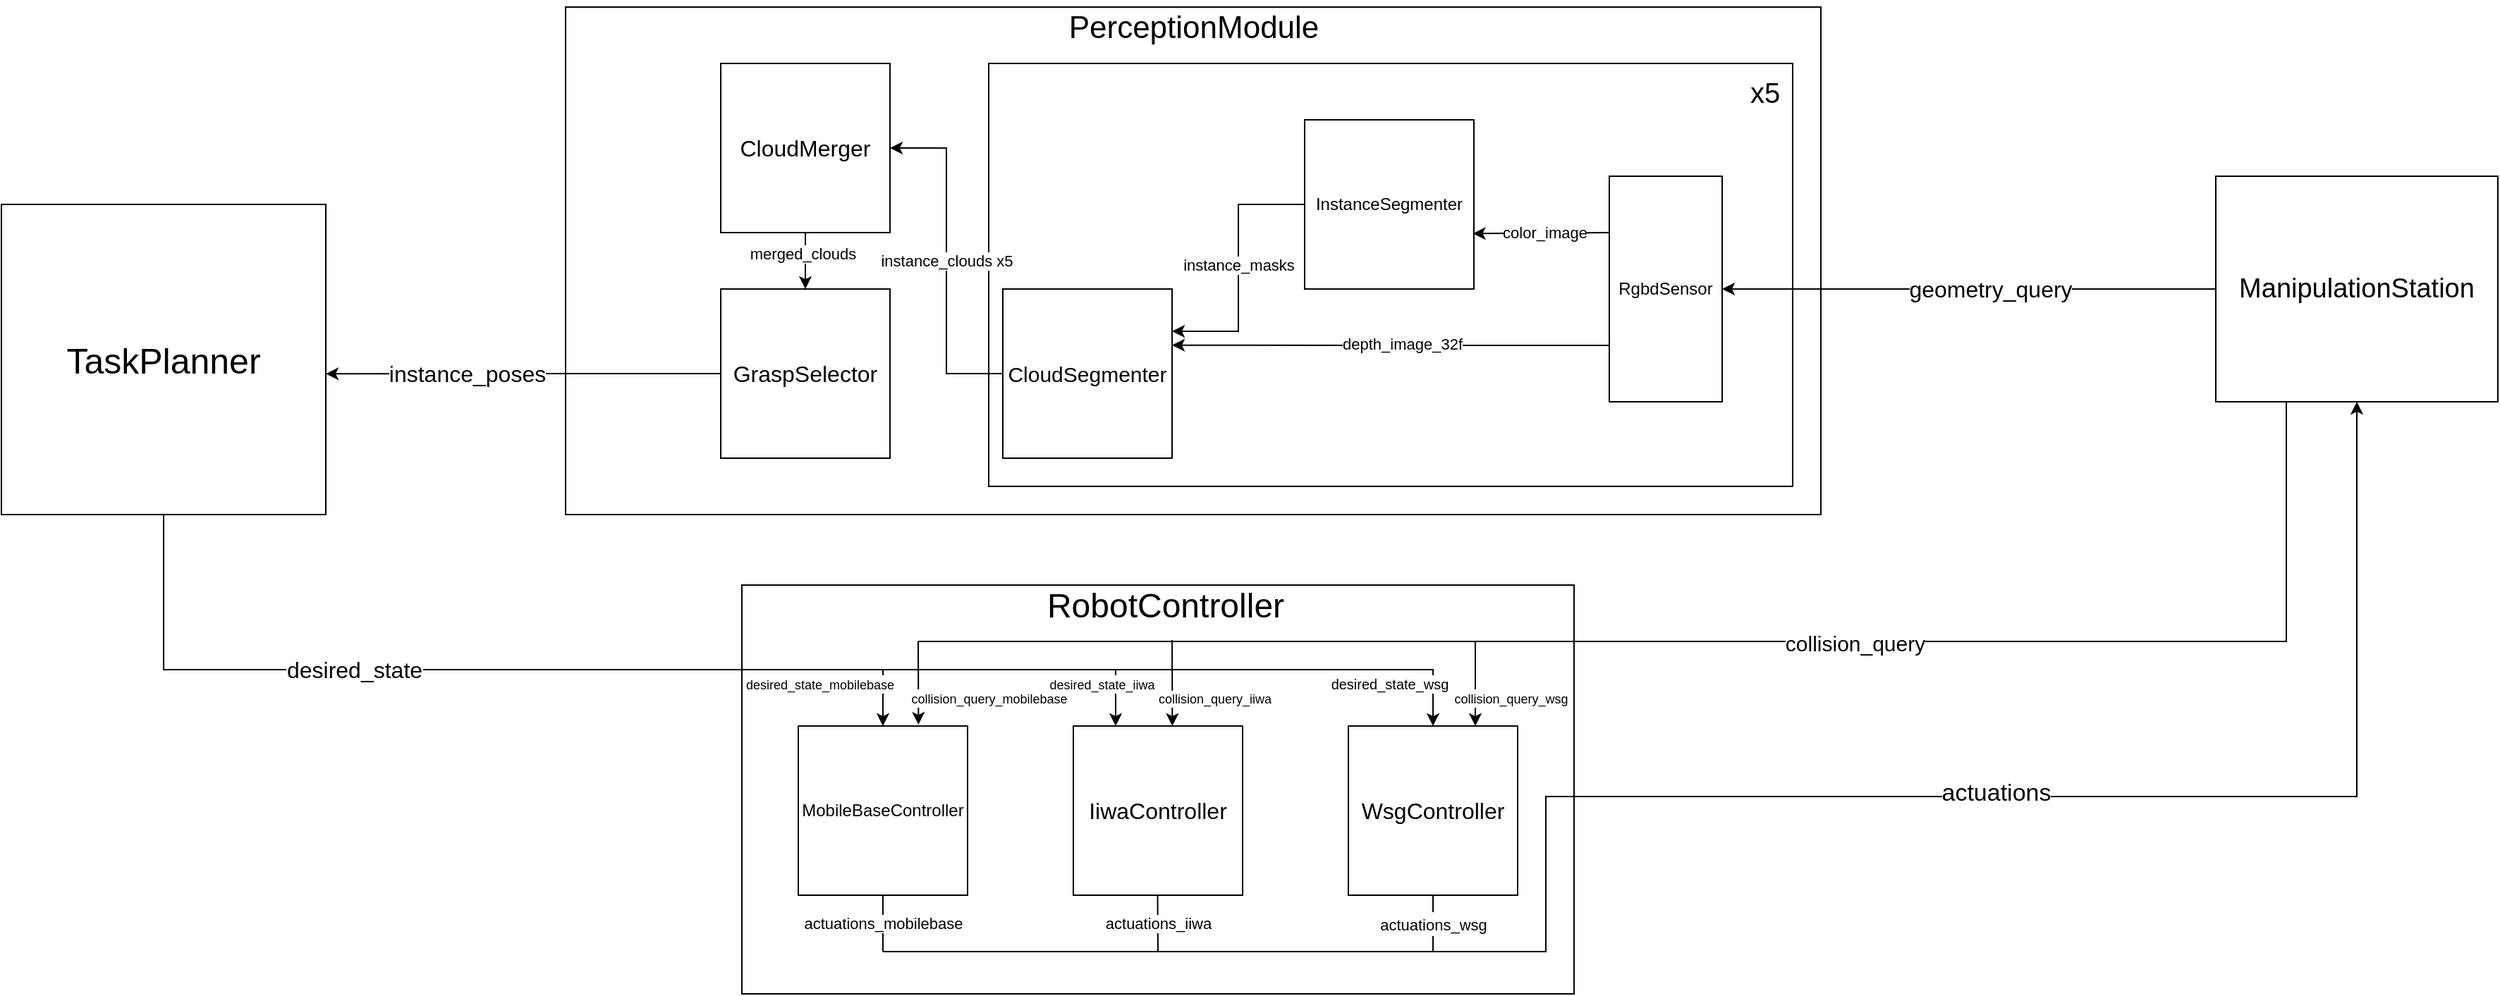 <mxfile version="20.8.5" type="github">
  <diagram name="Sayfa -1" id="WJEy929Vqr7CCAXMALEf">
    <mxGraphModel dx="2442" dy="2051" grid="1" gridSize="10" guides="1" tooltips="1" connect="1" arrows="1" fold="1" page="1" pageScale="1" pageWidth="827" pageHeight="1169" math="0" shadow="0">
      <root>
        <mxCell id="0" />
        <mxCell id="1" parent="0" />
        <mxCell id="O2Y9uoJnkg4-4UFeQE4T-18" value="" style="whiteSpace=wrap;html=1;fillColor=none;" parent="1" vertex="1">
          <mxGeometry x="70" y="40" width="570" height="300" as="geometry" />
        </mxCell>
        <mxCell id="O2Y9uoJnkg4-4UFeQE4T-13" value="" style="rounded=0;whiteSpace=wrap;html=1;fillColor=none;" parent="1" vertex="1">
          <mxGeometry x="-230" width="890" height="360" as="geometry" />
        </mxCell>
        <mxCell id="6q1SLPd2zr53pur7Lyud-6" style="edgeStyle=orthogonalEdgeStyle;rounded=0;orthogonalLoop=1;jettySize=auto;html=1;exitX=0;exitY=0.5;exitDx=0;exitDy=0;entryX=1;entryY=0.5;entryDx=0;entryDy=0;" parent="1" source="6q1SLPd2zr53pur7Lyud-1" target="6q1SLPd2zr53pur7Lyud-2" edge="1">
          <mxGeometry relative="1" as="geometry" />
        </mxCell>
        <mxCell id="6q1SLPd2zr53pur7Lyud-7" value="&lt;font style=&quot;font-size: 16px;&quot;&gt;geometry_query&lt;/font&gt;" style="edgeLabel;html=1;align=center;verticalAlign=middle;resizable=0;points=[];" parent="6q1SLPd2zr53pur7Lyud-6" vertex="1" connectable="0">
          <mxGeometry x="0.25" relative="1" as="geometry">
            <mxPoint x="59" as="offset" />
          </mxGeometry>
        </mxCell>
        <mxCell id="fiaP4tx_Z6gn-Fapyr-j-28" style="edgeStyle=orthogonalEdgeStyle;rounded=0;orthogonalLoop=1;jettySize=auto;html=1;exitX=0.25;exitY=1;exitDx=0;exitDy=0;entryX=0.75;entryY=0;entryDx=0;entryDy=0;strokeWidth=1;fontSize=24;startArrow=none;startFill=0;endArrow=classic;endFill=1;" edge="1" parent="1" source="6q1SLPd2zr53pur7Lyud-1" target="fiaP4tx_Z6gn-Fapyr-j-5">
          <mxGeometry relative="1" as="geometry">
            <Array as="points">
              <mxPoint x="990" y="450" />
              <mxPoint x="415" y="450" />
            </Array>
          </mxGeometry>
        </mxCell>
        <mxCell id="6q1SLPd2zr53pur7Lyud-1" value="&lt;font style=&quot;font-size: 19px;&quot;&gt;ManipulationStation&lt;/font&gt;" style="rounded=0;whiteSpace=wrap;html=1;" parent="1" vertex="1">
          <mxGeometry x="940" y="120" width="200" height="160" as="geometry" />
        </mxCell>
        <mxCell id="O2Y9uoJnkg4-4UFeQE4T-6" style="edgeStyle=orthogonalEdgeStyle;rounded=0;orthogonalLoop=1;jettySize=auto;html=1;exitX=0;exitY=0.75;exitDx=0;exitDy=0;entryX=1;entryY=0.332;entryDx=0;entryDy=0;entryPerimeter=0;" parent="1" source="6q1SLPd2zr53pur7Lyud-2" target="O2Y9uoJnkg4-4UFeQE4T-3" edge="1">
          <mxGeometry relative="1" as="geometry" />
        </mxCell>
        <mxCell id="O2Y9uoJnkg4-4UFeQE4T-7" value="depth_image_32f" style="edgeLabel;html=1;align=center;verticalAlign=middle;resizable=0;points=[];" parent="O2Y9uoJnkg4-4UFeQE4T-6" vertex="1" connectable="0">
          <mxGeometry x="-0.053" y="-1" relative="1" as="geometry">
            <mxPoint as="offset" />
          </mxGeometry>
        </mxCell>
        <mxCell id="6q1SLPd2zr53pur7Lyud-2" value="RgbdSensor" style="whiteSpace=wrap;html=1;" parent="1" vertex="1">
          <mxGeometry x="510" y="120" width="80" height="160" as="geometry" />
        </mxCell>
        <mxCell id="O2Y9uoJnkg4-4UFeQE4T-4" style="edgeStyle=orthogonalEdgeStyle;rounded=0;orthogonalLoop=1;jettySize=auto;html=1;exitX=0;exitY=0.5;exitDx=0;exitDy=0;entryX=1;entryY=0.25;entryDx=0;entryDy=0;" parent="1" source="6q1SLPd2zr53pur7Lyud-8" target="O2Y9uoJnkg4-4UFeQE4T-3" edge="1">
          <mxGeometry relative="1" as="geometry" />
        </mxCell>
        <mxCell id="O2Y9uoJnkg4-4UFeQE4T-5" value="instance_masks" style="edgeLabel;html=1;align=center;verticalAlign=middle;resizable=0;points=[];" parent="O2Y9uoJnkg4-4UFeQE4T-4" vertex="1" connectable="0">
          <mxGeometry x="-0.19" relative="1" as="geometry">
            <mxPoint y="15" as="offset" />
          </mxGeometry>
        </mxCell>
        <mxCell id="6q1SLPd2zr53pur7Lyud-8" value="InstanceSegmenter" style="rounded=0;whiteSpace=wrap;html=1;" parent="1" vertex="1">
          <mxGeometry x="294" y="80" width="120" height="120" as="geometry" />
        </mxCell>
        <mxCell id="O2Y9uoJnkg4-4UFeQE4T-1" value="" style="endArrow=classic;html=1;rounded=0;entryX=0.994;entryY=0.672;entryDx=0;entryDy=0;entryPerimeter=0;exitX=0;exitY=0.25;exitDx=0;exitDy=0;" parent="1" source="6q1SLPd2zr53pur7Lyud-2" target="6q1SLPd2zr53pur7Lyud-8" edge="1">
          <mxGeometry width="50" height="50" relative="1" as="geometry">
            <mxPoint x="390" y="220" as="sourcePoint" />
            <mxPoint x="440" y="170" as="targetPoint" />
          </mxGeometry>
        </mxCell>
        <mxCell id="O2Y9uoJnkg4-4UFeQE4T-2" value="color_image" style="edgeLabel;html=1;align=center;verticalAlign=middle;resizable=0;points=[];" parent="O2Y9uoJnkg4-4UFeQE4T-1" vertex="1" connectable="0">
          <mxGeometry x="-0.171" y="-1" relative="1" as="geometry">
            <mxPoint x="-6" as="offset" />
          </mxGeometry>
        </mxCell>
        <mxCell id="O2Y9uoJnkg4-4UFeQE4T-15" style="edgeStyle=orthogonalEdgeStyle;rounded=0;orthogonalLoop=1;jettySize=auto;html=1;exitX=0;exitY=0.5;exitDx=0;exitDy=0;entryX=1;entryY=0.5;entryDx=0;entryDy=0;" parent="1" source="O2Y9uoJnkg4-4UFeQE4T-3" target="O2Y9uoJnkg4-4UFeQE4T-10" edge="1">
          <mxGeometry relative="1" as="geometry" />
        </mxCell>
        <mxCell id="O2Y9uoJnkg4-4UFeQE4T-16" value="instance_clouds x5" style="edgeLabel;html=1;align=center;verticalAlign=middle;resizable=0;points=[];" parent="O2Y9uoJnkg4-4UFeQE4T-15" vertex="1" connectable="0">
          <mxGeometry x="0.183" y="-1" relative="1" as="geometry">
            <mxPoint x="-1" y="22" as="offset" />
          </mxGeometry>
        </mxCell>
        <mxCell id="O2Y9uoJnkg4-4UFeQE4T-3" value="&lt;font style=&quot;font-size: 15px;&quot;&gt;CloudSegmenter&lt;/font&gt;" style="rounded=0;whiteSpace=wrap;html=1;" parent="1" vertex="1">
          <mxGeometry x="80" y="200" width="120" height="120" as="geometry" />
        </mxCell>
        <mxCell id="O2Y9uoJnkg4-4UFeQE4T-21" style="edgeStyle=orthogonalEdgeStyle;rounded=0;orthogonalLoop=1;jettySize=auto;html=1;exitX=0.5;exitY=1;exitDx=0;exitDy=0;entryX=0.5;entryY=0;entryDx=0;entryDy=0;" parent="1" source="O2Y9uoJnkg4-4UFeQE4T-10" target="O2Y9uoJnkg4-4UFeQE4T-20" edge="1">
          <mxGeometry relative="1" as="geometry" />
        </mxCell>
        <mxCell id="O2Y9uoJnkg4-4UFeQE4T-22" value="merged_clouds" style="edgeLabel;html=1;align=center;verticalAlign=middle;resizable=0;points=[];" parent="O2Y9uoJnkg4-4UFeQE4T-21" vertex="1" connectable="0">
          <mxGeometry x="-0.271" y="-2" relative="1" as="geometry">
            <mxPoint as="offset" />
          </mxGeometry>
        </mxCell>
        <mxCell id="O2Y9uoJnkg4-4UFeQE4T-10" value="&lt;font style=&quot;font-size: 16px;&quot;&gt;CloudMerger&lt;/font&gt;" style="whiteSpace=wrap;html=1;" parent="1" vertex="1">
          <mxGeometry x="-120" y="40" width="120" height="120" as="geometry" />
        </mxCell>
        <mxCell id="O2Y9uoJnkg4-4UFeQE4T-14" value="&lt;font style=&quot;font-size: 22px;&quot;&gt;PerceptionModule&lt;/font&gt;" style="text;html=1;align=center;verticalAlign=middle;resizable=0;points=[];autosize=1;strokeColor=none;fillColor=none;" parent="1" vertex="1">
          <mxGeometry x="115" y="-5" width="200" height="40" as="geometry" />
        </mxCell>
        <mxCell id="O2Y9uoJnkg4-4UFeQE4T-19" value="&lt;font style=&quot;font-size: 20px;&quot;&gt;x5&lt;/font&gt;" style="text;html=1;align=center;verticalAlign=middle;resizable=0;points=[];autosize=1;strokeColor=none;fillColor=none;" parent="1" vertex="1">
          <mxGeometry x="600" y="40" width="40" height="40" as="geometry" />
        </mxCell>
        <mxCell id="O2Y9uoJnkg4-4UFeQE4T-23" style="edgeStyle=orthogonalEdgeStyle;rounded=0;orthogonalLoop=1;jettySize=auto;html=1;exitX=0;exitY=0.5;exitDx=0;exitDy=0;" parent="1" source="O2Y9uoJnkg4-4UFeQE4T-20" edge="1">
          <mxGeometry relative="1" as="geometry">
            <mxPoint x="-400" y="260.143" as="targetPoint" />
          </mxGeometry>
        </mxCell>
        <mxCell id="O2Y9uoJnkg4-4UFeQE4T-24" value="&lt;font style=&quot;font-size: 16px;&quot;&gt;instance_poses&lt;/font&gt;" style="edgeLabel;html=1;align=center;verticalAlign=middle;resizable=0;points=[];" parent="O2Y9uoJnkg4-4UFeQE4T-23" vertex="1" connectable="0">
          <mxGeometry x="-0.108" y="-1" relative="1" as="geometry">
            <mxPoint x="-55" y="1" as="offset" />
          </mxGeometry>
        </mxCell>
        <mxCell id="O2Y9uoJnkg4-4UFeQE4T-20" value="&lt;font style=&quot;font-size: 16px;&quot;&gt;GraspSelector&lt;/font&gt;" style="whiteSpace=wrap;html=1;" parent="1" vertex="1">
          <mxGeometry x="-120" y="200" width="120" height="120" as="geometry" />
        </mxCell>
        <mxCell id="O2Y9uoJnkg4-4UFeQE4T-28" style="edgeStyle=orthogonalEdgeStyle;rounded=0;orthogonalLoop=1;jettySize=auto;html=1;exitX=0.5;exitY=1;exitDx=0;exitDy=0;endArrow=none;endFill=0;" parent="1" source="O2Y9uoJnkg4-4UFeQE4T-26" edge="1">
          <mxGeometry relative="1" as="geometry">
            <mxPoint y="470" as="targetPoint" />
            <Array as="points">
              <mxPoint x="-515" y="470" />
            </Array>
          </mxGeometry>
        </mxCell>
        <mxCell id="O2Y9uoJnkg4-4UFeQE4T-29" value="&lt;font style=&quot;font-size: 16px;&quot;&gt;desired_state&lt;/font&gt;" style="edgeLabel;html=1;align=center;verticalAlign=middle;resizable=0;points=[];" parent="O2Y9uoJnkg4-4UFeQE4T-28" vertex="1" connectable="0">
          <mxGeometry x="0.133" relative="1" as="geometry">
            <mxPoint x="-109" as="offset" />
          </mxGeometry>
        </mxCell>
        <mxCell id="O2Y9uoJnkg4-4UFeQE4T-26" value="&lt;font style=&quot;font-size: 25px;&quot;&gt;TaskPlanner&lt;/font&gt;" style="rounded=0;whiteSpace=wrap;html=1;" parent="1" vertex="1">
          <mxGeometry x="-630" y="140" width="230" height="220" as="geometry" />
        </mxCell>
        <mxCell id="O2Y9uoJnkg4-4UFeQE4T-27" value="" style="rounded=0;whiteSpace=wrap;html=1;fillColor=none;" parent="1" vertex="1">
          <mxGeometry x="-105" y="410" width="590" height="290" as="geometry" />
        </mxCell>
        <mxCell id="O2Y9uoJnkg4-4UFeQE4T-30" style="edgeStyle=orthogonalEdgeStyle;rounded=0;orthogonalLoop=1;jettySize=auto;html=1;exitX=1;exitY=0.5;exitDx=0;exitDy=0;entryX=0.5;entryY=1;entryDx=0;entryDy=0;" parent="1" source="O2Y9uoJnkg4-4UFeQE4T-27" target="6q1SLPd2zr53pur7Lyud-1" edge="1">
          <mxGeometry relative="1" as="geometry">
            <Array as="points">
              <mxPoint x="485" y="560" />
              <mxPoint x="1040" y="560" />
            </Array>
          </mxGeometry>
        </mxCell>
        <mxCell id="O2Y9uoJnkg4-4UFeQE4T-31" value="actuations" style="edgeLabel;html=1;align=center;verticalAlign=middle;resizable=0;points=[];fontSize=17;" parent="O2Y9uoJnkg4-4UFeQE4T-30" vertex="1" connectable="0">
          <mxGeometry x="-0.276" y="2" relative="1" as="geometry">
            <mxPoint as="offset" />
          </mxGeometry>
        </mxCell>
        <mxCell id="fiaP4tx_Z6gn-Fapyr-j-1" value="&lt;font style=&quot;font-size: 24px;&quot;&gt;RobotController&lt;/font&gt;" style="text;html=1;align=center;verticalAlign=middle;resizable=0;points=[];autosize=1;strokeColor=none;fillColor=none;" vertex="1" parent="1">
          <mxGeometry x="100" y="405" width="190" height="40" as="geometry" />
        </mxCell>
        <mxCell id="fiaP4tx_Z6gn-Fapyr-j-2" value="MobileBaseController" style="whiteSpace=wrap;html=1;aspect=fixed;" vertex="1" parent="1">
          <mxGeometry x="-65" y="510" width="120" height="120" as="geometry" />
        </mxCell>
        <mxCell id="fiaP4tx_Z6gn-Fapyr-j-3" value="&lt;font style=&quot;font-size: 16px;&quot;&gt;IiwaController&lt;/font&gt;" style="whiteSpace=wrap;html=1;aspect=fixed;" vertex="1" parent="1">
          <mxGeometry x="130" y="510" width="120" height="120" as="geometry" />
        </mxCell>
        <mxCell id="fiaP4tx_Z6gn-Fapyr-j-5" value="&lt;font style=&quot;font-size: 16px;&quot;&gt;WsgController&lt;/font&gt;" style="whiteSpace=wrap;html=1;aspect=fixed;" vertex="1" parent="1">
          <mxGeometry x="325" y="510" width="120" height="120" as="geometry" />
        </mxCell>
        <mxCell id="fiaP4tx_Z6gn-Fapyr-j-7" value="" style="endArrow=none;html=1;rounded=0;exitX=0.5;exitY=0;exitDx=0;exitDy=0;startArrow=classic;startFill=1;" edge="1" parent="1" source="fiaP4tx_Z6gn-Fapyr-j-2">
          <mxGeometry width="50" height="50" relative="1" as="geometry">
            <mxPoint x="135" y="490" as="sourcePoint" />
            <mxPoint x="190" y="470" as="targetPoint" />
            <Array as="points">
              <mxPoint x="-5" y="470" />
              <mxPoint x="190" y="470" />
            </Array>
          </mxGeometry>
        </mxCell>
        <mxCell id="fiaP4tx_Z6gn-Fapyr-j-11" value="&lt;font style=&quot;font-size: 9px;&quot;&gt;desired_state_mobilebase&lt;/font&gt;" style="edgeLabel;html=1;align=center;verticalAlign=middle;resizable=0;points=[];" vertex="1" connectable="0" parent="fiaP4tx_Z6gn-Fapyr-j-7">
          <mxGeometry x="-0.357" y="-1" relative="1" as="geometry">
            <mxPoint x="-81" y="9" as="offset" />
          </mxGeometry>
        </mxCell>
        <mxCell id="fiaP4tx_Z6gn-Fapyr-j-8" value="" style="endArrow=none;html=1;rounded=0;entryX=0.5;entryY=0;entryDx=0;entryDy=0;" edge="1" parent="1" target="fiaP4tx_Z6gn-Fapyr-j-3">
          <mxGeometry width="50" height="50" relative="1" as="geometry">
            <mxPoint x="195" y="510" as="sourcePoint" />
            <mxPoint x="185" y="470" as="targetPoint" />
          </mxGeometry>
        </mxCell>
        <mxCell id="fiaP4tx_Z6gn-Fapyr-j-9" value="&lt;font style=&quot;font-size: 9px;&quot;&gt;desired_state_iiwa&lt;/font&gt;" style="endArrow=classic;html=1;rounded=0;entryX=0.25;entryY=0;entryDx=0;entryDy=0;endFill=1;" edge="1" parent="1" target="fiaP4tx_Z6gn-Fapyr-j-3">
          <mxGeometry x="-0.5" y="-10" width="50" height="50" relative="1" as="geometry">
            <mxPoint x="160" y="470" as="sourcePoint" />
            <mxPoint x="195" y="510" as="targetPoint" />
            <Array as="points" />
            <mxPoint as="offset" />
          </mxGeometry>
        </mxCell>
        <mxCell id="fiaP4tx_Z6gn-Fapyr-j-10" value="" style="endArrow=classic;html=1;rounded=0;entryX=0.5;entryY=0;entryDx=0;entryDy=0;endFill=1;" edge="1" parent="1" target="fiaP4tx_Z6gn-Fapyr-j-5">
          <mxGeometry width="50" height="50" relative="1" as="geometry">
            <mxPoint x="185" y="470" as="sourcePoint" />
            <mxPoint x="305" y="450" as="targetPoint" />
            <Array as="points">
              <mxPoint x="385" y="470" />
            </Array>
          </mxGeometry>
        </mxCell>
        <mxCell id="fiaP4tx_Z6gn-Fapyr-j-12" value="&lt;font style=&quot;font-size: 10px;&quot;&gt;desired_state_wsg&lt;/font&gt;" style="edgeLabel;html=1;align=center;verticalAlign=middle;resizable=0;points=[];" vertex="1" connectable="0" parent="fiaP4tx_Z6gn-Fapyr-j-10">
          <mxGeometry x="-0.417" relative="1" as="geometry">
            <mxPoint x="99" y="10" as="offset" />
          </mxGeometry>
        </mxCell>
        <mxCell id="fiaP4tx_Z6gn-Fapyr-j-13" value="" style="endArrow=none;html=1;rounded=0;" edge="1" parent="1">
          <mxGeometry width="50" height="50" relative="1" as="geometry">
            <mxPoint x="-5" y="670" as="sourcePoint" />
            <mxPoint x="-5" y="630" as="targetPoint" />
          </mxGeometry>
        </mxCell>
        <mxCell id="fiaP4tx_Z6gn-Fapyr-j-18" value="actuations_mobilebase" style="edgeLabel;html=1;align=center;verticalAlign=middle;resizable=0;points=[];" vertex="1" connectable="0" parent="fiaP4tx_Z6gn-Fapyr-j-13">
          <mxGeometry x="0.238" y="-1" relative="1" as="geometry">
            <mxPoint x="-1" y="5" as="offset" />
          </mxGeometry>
        </mxCell>
        <mxCell id="fiaP4tx_Z6gn-Fapyr-j-14" value="" style="endArrow=none;html=1;rounded=0;" edge="1" parent="1">
          <mxGeometry width="50" height="50" relative="1" as="geometry">
            <mxPoint x="190" y="670" as="sourcePoint" />
            <mxPoint x="189.75" y="630" as="targetPoint" />
          </mxGeometry>
        </mxCell>
        <mxCell id="fiaP4tx_Z6gn-Fapyr-j-19" value="actuations_iiwa" style="edgeLabel;html=1;align=center;verticalAlign=middle;resizable=0;points=[];" vertex="1" connectable="0" parent="fiaP4tx_Z6gn-Fapyr-j-14">
          <mxGeometry x="0.431" y="-1" relative="1" as="geometry">
            <mxPoint x="-1" y="8" as="offset" />
          </mxGeometry>
        </mxCell>
        <mxCell id="fiaP4tx_Z6gn-Fapyr-j-15" value="" style="endArrow=none;html=1;rounded=0;" edge="1" parent="1">
          <mxGeometry width="50" height="50" relative="1" as="geometry">
            <mxPoint x="385" y="670" as="sourcePoint" />
            <mxPoint x="385" y="630" as="targetPoint" />
          </mxGeometry>
        </mxCell>
        <mxCell id="fiaP4tx_Z6gn-Fapyr-j-20" value="&lt;font style=&quot;font-size: 11px;&quot;&gt;actuations_wsg&lt;/font&gt;" style="edgeLabel;html=1;align=center;verticalAlign=middle;resizable=0;points=[];fontSize=14;" vertex="1" connectable="0" parent="fiaP4tx_Z6gn-Fapyr-j-15">
          <mxGeometry x="0.258" y="1" relative="1" as="geometry">
            <mxPoint x="1" y="5" as="offset" />
          </mxGeometry>
        </mxCell>
        <mxCell id="fiaP4tx_Z6gn-Fapyr-j-16" value="" style="endArrow=none;html=1;rounded=0;" edge="1" parent="1">
          <mxGeometry width="50" height="50" relative="1" as="geometry">
            <mxPoint x="-5" y="670" as="sourcePoint" />
            <mxPoint x="385" y="670" as="targetPoint" />
          </mxGeometry>
        </mxCell>
        <mxCell id="fiaP4tx_Z6gn-Fapyr-j-17" value="" style="endArrow=none;html=1;rounded=0;" edge="1" parent="1">
          <mxGeometry width="50" height="50" relative="1" as="geometry">
            <mxPoint x="385" y="670" as="sourcePoint" />
            <mxPoint x="535" y="560" as="targetPoint" />
            <Array as="points">
              <mxPoint x="465" y="670" />
              <mxPoint x="465" y="560" />
            </Array>
          </mxGeometry>
        </mxCell>
        <mxCell id="fiaP4tx_Z6gn-Fapyr-j-29" value="" style="endArrow=none;html=1;rounded=0;strokeWidth=1;fontSize=24;" edge="1" parent="1">
          <mxGeometry width="50" height="50" relative="1" as="geometry">
            <mxPoint x="940" y="450" as="sourcePoint" />
            <mxPoint x="20" y="450" as="targetPoint" />
          </mxGeometry>
        </mxCell>
        <mxCell id="fiaP4tx_Z6gn-Fapyr-j-37" value="&lt;font style=&quot;font-size: 15px;&quot;&gt;collision_query&lt;/font&gt;" style="edgeLabel;html=1;align=center;verticalAlign=middle;resizable=0;points=[];fontSize=10;" vertex="1" connectable="0" parent="fiaP4tx_Z6gn-Fapyr-j-29">
          <mxGeometry x="-0.444" y="1" relative="1" as="geometry">
            <mxPoint as="offset" />
          </mxGeometry>
        </mxCell>
        <mxCell id="fiaP4tx_Z6gn-Fapyr-j-30" value="" style="endArrow=classic;html=1;rounded=0;strokeWidth=1;fontSize=24;entryX=0.71;entryY=-0.008;entryDx=0;entryDy=0;entryPerimeter=0;" edge="1" parent="1" target="fiaP4tx_Z6gn-Fapyr-j-2">
          <mxGeometry width="50" height="50" relative="1" as="geometry">
            <mxPoint x="20" y="450" as="sourcePoint" />
            <mxPoint x="-40" y="490" as="targetPoint" />
          </mxGeometry>
        </mxCell>
        <mxCell id="fiaP4tx_Z6gn-Fapyr-j-31" value="&lt;font style=&quot;font-size: 9px;&quot;&gt;collision_query_mobilebase&lt;/font&gt;" style="edgeLabel;html=1;align=center;verticalAlign=middle;resizable=0;points=[];" vertex="1" connectable="0" parent="1">
          <mxGeometry x="70.004" y="490.0" as="geometry" />
        </mxCell>
        <mxCell id="fiaP4tx_Z6gn-Fapyr-j-32" value="" style="endArrow=classic;html=1;rounded=0;strokeWidth=1;fontSize=24;entryX=0.21;entryY=0.008;entryDx=0;entryDy=0;entryPerimeter=0;" edge="1" parent="1">
          <mxGeometry width="50" height="50" relative="1" as="geometry">
            <mxPoint x="200" y="449.04" as="sourcePoint" />
            <mxPoint x="200.2" y="510.0" as="targetPoint" />
          </mxGeometry>
        </mxCell>
        <mxCell id="fiaP4tx_Z6gn-Fapyr-j-36" value="&lt;font style=&quot;font-size: 9px;&quot;&gt;collision_query_iiwa&lt;/font&gt;" style="edgeLabel;html=1;align=center;verticalAlign=middle;resizable=0;points=[];fontSize=10;" vertex="1" connectable="0" parent="fiaP4tx_Z6gn-Fapyr-j-32">
          <mxGeometry x="0.236" relative="1" as="geometry">
            <mxPoint x="30" y="3" as="offset" />
          </mxGeometry>
        </mxCell>
        <mxCell id="fiaP4tx_Z6gn-Fapyr-j-35" value="&lt;font style=&quot;font-size: 9px;&quot;&gt;collision_query_wsg&lt;/font&gt;" style="edgeLabel;html=1;align=center;verticalAlign=middle;resizable=0;points=[];" vertex="1" connectable="0" parent="1">
          <mxGeometry x="439.998" y="490" as="geometry" />
        </mxCell>
      </root>
    </mxGraphModel>
  </diagram>
</mxfile>
